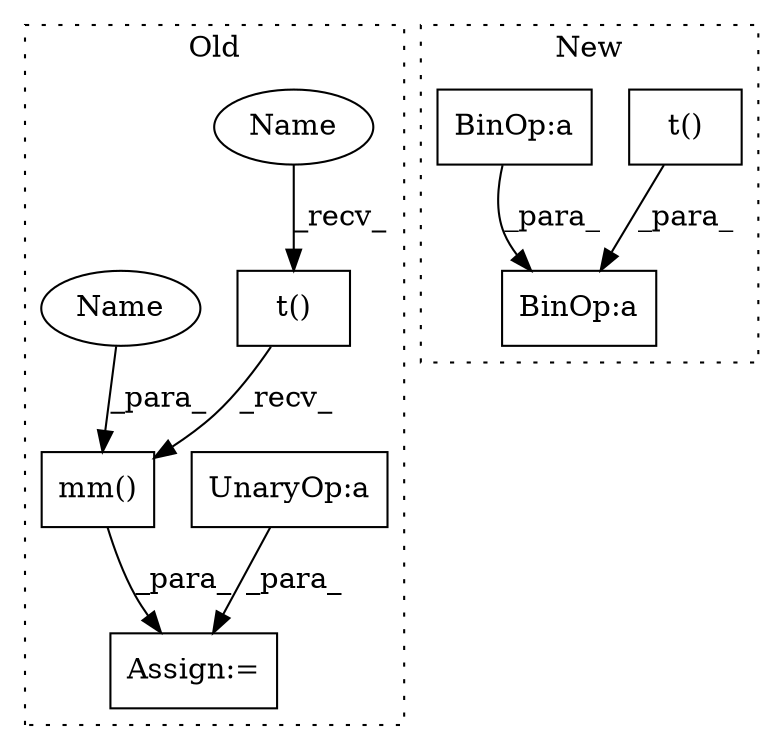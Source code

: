 digraph G {
subgraph cluster0 {
1 [label="mm()" a="75" s="5631,5641" l="9,1" shape="box"];
5 [label="t()" a="75" s="5631" l="5" shape="box"];
6 [label="Assign:=" a="68" s="5958" l="3" shape="box"];
7 [label="UnaryOp:a" a="61" s="5843" l="3" shape="box"];
8 [label="Name" a="87" s="5631" l="1" shape="ellipse"];
9 [label="Name" a="87" s="5640" l="1" shape="ellipse"];
label = "Old";
style="dotted";
}
subgraph cluster1 {
2 [label="t()" a="75" s="5545" l="5" shape="box"];
3 [label="BinOp:a" a="82" s="5550" l="3" shape="box"];
4 [label="BinOp:a" a="82" s="5503" l="7" shape="box"];
label = "New";
style="dotted";
}
1 -> 6 [label="_para_"];
2 -> 3 [label="_para_"];
4 -> 3 [label="_para_"];
5 -> 1 [label="_recv_"];
7 -> 6 [label="_para_"];
8 -> 5 [label="_recv_"];
9 -> 1 [label="_para_"];
}